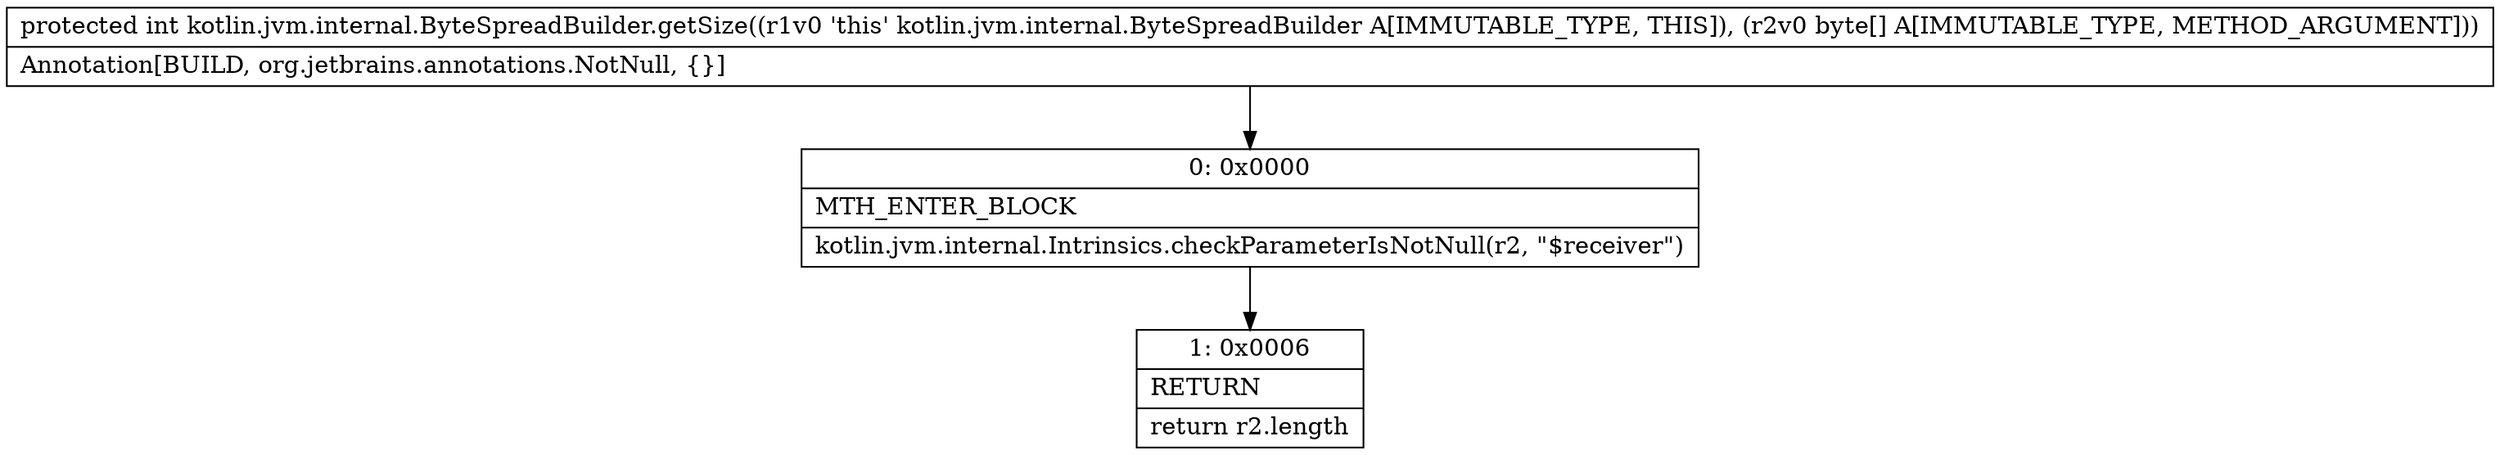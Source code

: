 digraph "CFG forkotlin.jvm.internal.ByteSpreadBuilder.getSize([B)I" {
Node_0 [shape=record,label="{0\:\ 0x0000|MTH_ENTER_BLOCK\l|kotlin.jvm.internal.Intrinsics.checkParameterIsNotNull(r2, \"$receiver\")\l}"];
Node_1 [shape=record,label="{1\:\ 0x0006|RETURN\l|return r2.length\l}"];
MethodNode[shape=record,label="{protected int kotlin.jvm.internal.ByteSpreadBuilder.getSize((r1v0 'this' kotlin.jvm.internal.ByteSpreadBuilder A[IMMUTABLE_TYPE, THIS]), (r2v0 byte[] A[IMMUTABLE_TYPE, METHOD_ARGUMENT]))  | Annotation[BUILD, org.jetbrains.annotations.NotNull, \{\}]\l}"];
MethodNode -> Node_0;
Node_0 -> Node_1;
}

